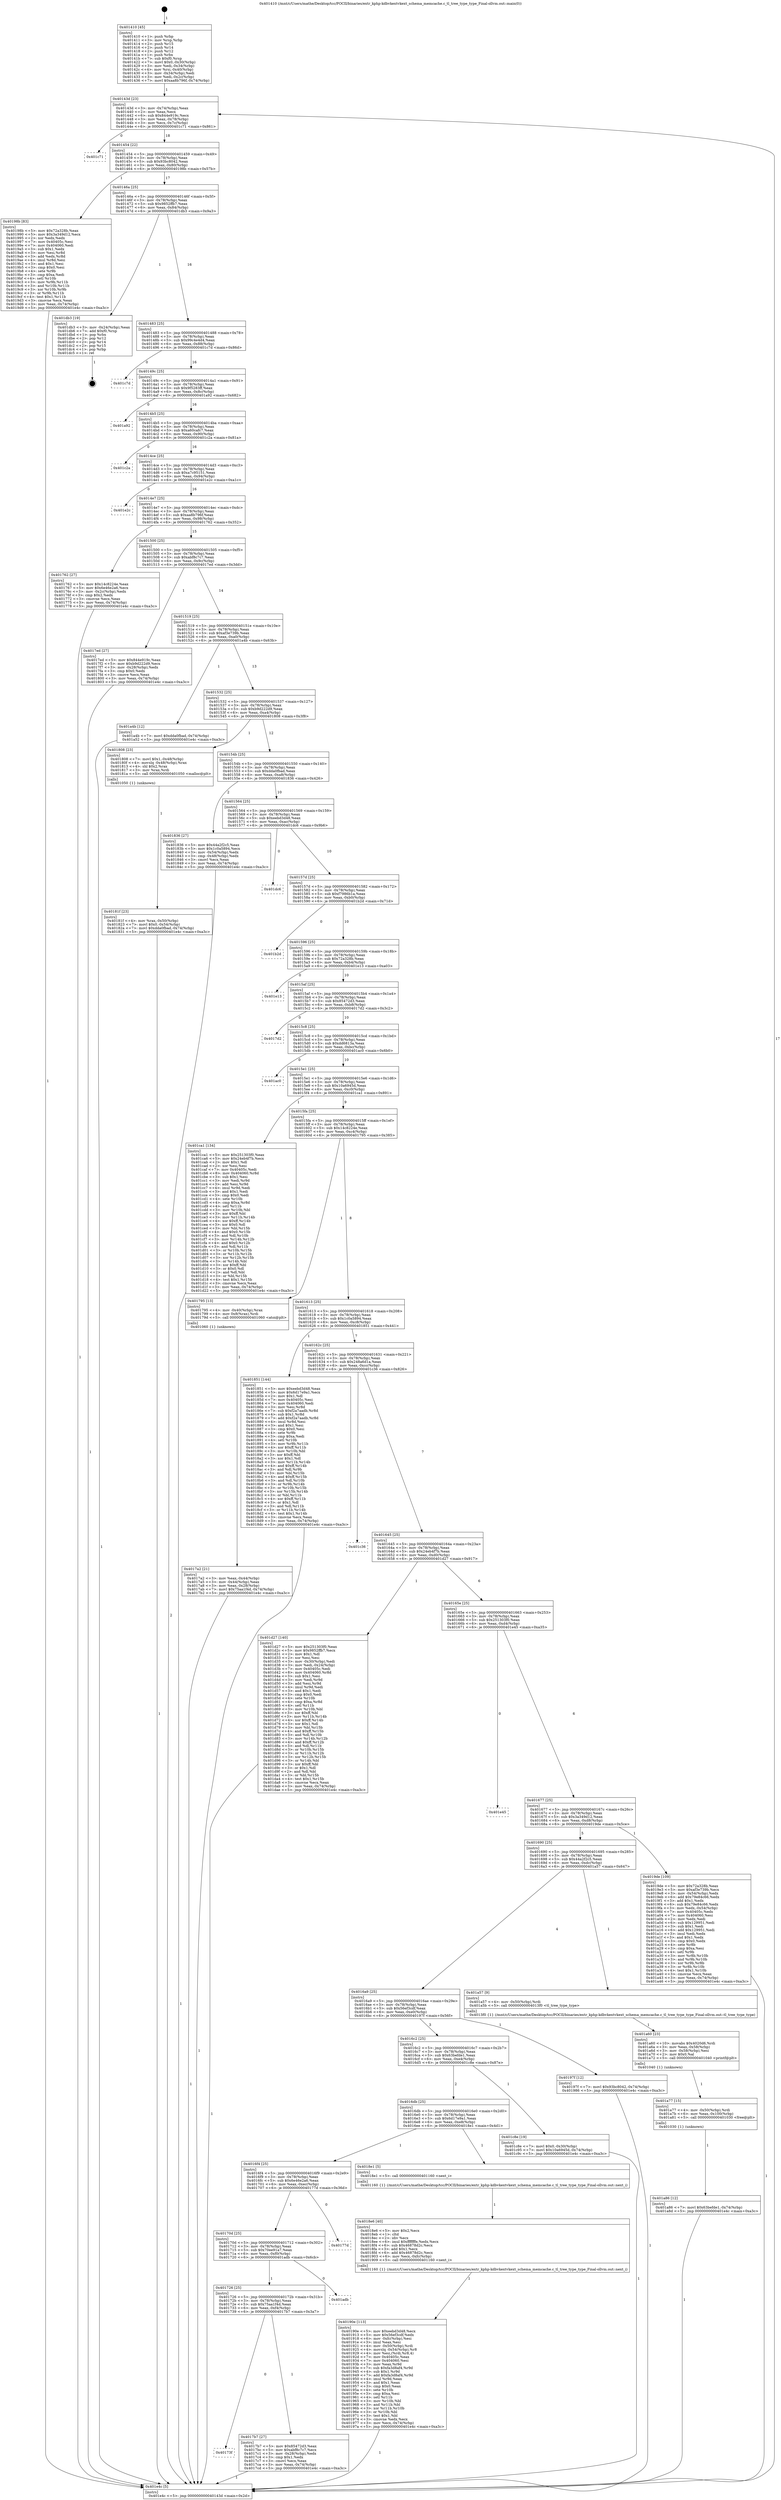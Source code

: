 digraph "0x401410" {
  label = "0x401410 (/mnt/c/Users/mathe/Desktop/tcc/POCII/binaries/extr_kphp-kdbvkextvkext_schema_memcache.c_tl_tree_type_type_Final-ollvm.out::main(0))"
  labelloc = "t"
  node[shape=record]

  Entry [label="",width=0.3,height=0.3,shape=circle,fillcolor=black,style=filled]
  "0x40143d" [label="{
     0x40143d [23]\l
     | [instrs]\l
     &nbsp;&nbsp;0x40143d \<+3\>: mov -0x74(%rbp),%eax\l
     &nbsp;&nbsp;0x401440 \<+2\>: mov %eax,%ecx\l
     &nbsp;&nbsp;0x401442 \<+6\>: sub $0x844e919c,%ecx\l
     &nbsp;&nbsp;0x401448 \<+3\>: mov %eax,-0x78(%rbp)\l
     &nbsp;&nbsp;0x40144b \<+3\>: mov %ecx,-0x7c(%rbp)\l
     &nbsp;&nbsp;0x40144e \<+6\>: je 0000000000401c71 \<main+0x861\>\l
  }"]
  "0x401c71" [label="{
     0x401c71\l
  }", style=dashed]
  "0x401454" [label="{
     0x401454 [22]\l
     | [instrs]\l
     &nbsp;&nbsp;0x401454 \<+5\>: jmp 0000000000401459 \<main+0x49\>\l
     &nbsp;&nbsp;0x401459 \<+3\>: mov -0x78(%rbp),%eax\l
     &nbsp;&nbsp;0x40145c \<+5\>: sub $0x93bc8042,%eax\l
     &nbsp;&nbsp;0x401461 \<+3\>: mov %eax,-0x80(%rbp)\l
     &nbsp;&nbsp;0x401464 \<+6\>: je 000000000040198b \<main+0x57b\>\l
  }"]
  Exit [label="",width=0.3,height=0.3,shape=circle,fillcolor=black,style=filled,peripheries=2]
  "0x40198b" [label="{
     0x40198b [83]\l
     | [instrs]\l
     &nbsp;&nbsp;0x40198b \<+5\>: mov $0x72a328b,%eax\l
     &nbsp;&nbsp;0x401990 \<+5\>: mov $0x3a349d12,%ecx\l
     &nbsp;&nbsp;0x401995 \<+2\>: xor %edx,%edx\l
     &nbsp;&nbsp;0x401997 \<+7\>: mov 0x40405c,%esi\l
     &nbsp;&nbsp;0x40199e \<+7\>: mov 0x404060,%edi\l
     &nbsp;&nbsp;0x4019a5 \<+3\>: sub $0x1,%edx\l
     &nbsp;&nbsp;0x4019a8 \<+3\>: mov %esi,%r8d\l
     &nbsp;&nbsp;0x4019ab \<+3\>: add %edx,%r8d\l
     &nbsp;&nbsp;0x4019ae \<+4\>: imul %r8d,%esi\l
     &nbsp;&nbsp;0x4019b2 \<+3\>: and $0x1,%esi\l
     &nbsp;&nbsp;0x4019b5 \<+3\>: cmp $0x0,%esi\l
     &nbsp;&nbsp;0x4019b8 \<+4\>: sete %r9b\l
     &nbsp;&nbsp;0x4019bc \<+3\>: cmp $0xa,%edi\l
     &nbsp;&nbsp;0x4019bf \<+4\>: setl %r10b\l
     &nbsp;&nbsp;0x4019c3 \<+3\>: mov %r9b,%r11b\l
     &nbsp;&nbsp;0x4019c6 \<+3\>: and %r10b,%r11b\l
     &nbsp;&nbsp;0x4019c9 \<+3\>: xor %r10b,%r9b\l
     &nbsp;&nbsp;0x4019cc \<+3\>: or %r9b,%r11b\l
     &nbsp;&nbsp;0x4019cf \<+4\>: test $0x1,%r11b\l
     &nbsp;&nbsp;0x4019d3 \<+3\>: cmovne %ecx,%eax\l
     &nbsp;&nbsp;0x4019d6 \<+3\>: mov %eax,-0x74(%rbp)\l
     &nbsp;&nbsp;0x4019d9 \<+5\>: jmp 0000000000401e4c \<main+0xa3c\>\l
  }"]
  "0x40146a" [label="{
     0x40146a [25]\l
     | [instrs]\l
     &nbsp;&nbsp;0x40146a \<+5\>: jmp 000000000040146f \<main+0x5f\>\l
     &nbsp;&nbsp;0x40146f \<+3\>: mov -0x78(%rbp),%eax\l
     &nbsp;&nbsp;0x401472 \<+5\>: sub $0x9852ffb7,%eax\l
     &nbsp;&nbsp;0x401477 \<+6\>: mov %eax,-0x84(%rbp)\l
     &nbsp;&nbsp;0x40147d \<+6\>: je 0000000000401db3 \<main+0x9a3\>\l
  }"]
  "0x401a86" [label="{
     0x401a86 [12]\l
     | [instrs]\l
     &nbsp;&nbsp;0x401a86 \<+7\>: movl $0x63befde1,-0x74(%rbp)\l
     &nbsp;&nbsp;0x401a8d \<+5\>: jmp 0000000000401e4c \<main+0xa3c\>\l
  }"]
  "0x401db3" [label="{
     0x401db3 [19]\l
     | [instrs]\l
     &nbsp;&nbsp;0x401db3 \<+3\>: mov -0x24(%rbp),%eax\l
     &nbsp;&nbsp;0x401db6 \<+7\>: add $0xf0,%rsp\l
     &nbsp;&nbsp;0x401dbd \<+1\>: pop %rbx\l
     &nbsp;&nbsp;0x401dbe \<+2\>: pop %r12\l
     &nbsp;&nbsp;0x401dc0 \<+2\>: pop %r14\l
     &nbsp;&nbsp;0x401dc2 \<+2\>: pop %r15\l
     &nbsp;&nbsp;0x401dc4 \<+1\>: pop %rbp\l
     &nbsp;&nbsp;0x401dc5 \<+1\>: ret\l
  }"]
  "0x401483" [label="{
     0x401483 [25]\l
     | [instrs]\l
     &nbsp;&nbsp;0x401483 \<+5\>: jmp 0000000000401488 \<main+0x78\>\l
     &nbsp;&nbsp;0x401488 \<+3\>: mov -0x78(%rbp),%eax\l
     &nbsp;&nbsp;0x40148b \<+5\>: sub $0x99c4e4d4,%eax\l
     &nbsp;&nbsp;0x401490 \<+6\>: mov %eax,-0x88(%rbp)\l
     &nbsp;&nbsp;0x401496 \<+6\>: je 0000000000401c7d \<main+0x86d\>\l
  }"]
  "0x401a77" [label="{
     0x401a77 [15]\l
     | [instrs]\l
     &nbsp;&nbsp;0x401a77 \<+4\>: mov -0x50(%rbp),%rdi\l
     &nbsp;&nbsp;0x401a7b \<+6\>: mov %eax,-0x100(%rbp)\l
     &nbsp;&nbsp;0x401a81 \<+5\>: call 0000000000401030 \<free@plt\>\l
     | [calls]\l
     &nbsp;&nbsp;0x401030 \{1\} (unknown)\l
  }"]
  "0x401c7d" [label="{
     0x401c7d\l
  }", style=dashed]
  "0x40149c" [label="{
     0x40149c [25]\l
     | [instrs]\l
     &nbsp;&nbsp;0x40149c \<+5\>: jmp 00000000004014a1 \<main+0x91\>\l
     &nbsp;&nbsp;0x4014a1 \<+3\>: mov -0x78(%rbp),%eax\l
     &nbsp;&nbsp;0x4014a4 \<+5\>: sub $0x9f5283ff,%eax\l
     &nbsp;&nbsp;0x4014a9 \<+6\>: mov %eax,-0x8c(%rbp)\l
     &nbsp;&nbsp;0x4014af \<+6\>: je 0000000000401a92 \<main+0x682\>\l
  }"]
  "0x401a60" [label="{
     0x401a60 [23]\l
     | [instrs]\l
     &nbsp;&nbsp;0x401a60 \<+10\>: movabs $0x4020d6,%rdi\l
     &nbsp;&nbsp;0x401a6a \<+3\>: mov %eax,-0x58(%rbp)\l
     &nbsp;&nbsp;0x401a6d \<+3\>: mov -0x58(%rbp),%esi\l
     &nbsp;&nbsp;0x401a70 \<+2\>: mov $0x0,%al\l
     &nbsp;&nbsp;0x401a72 \<+5\>: call 0000000000401040 \<printf@plt\>\l
     | [calls]\l
     &nbsp;&nbsp;0x401040 \{1\} (unknown)\l
  }"]
  "0x401a92" [label="{
     0x401a92\l
  }", style=dashed]
  "0x4014b5" [label="{
     0x4014b5 [25]\l
     | [instrs]\l
     &nbsp;&nbsp;0x4014b5 \<+5\>: jmp 00000000004014ba \<main+0xaa\>\l
     &nbsp;&nbsp;0x4014ba \<+3\>: mov -0x78(%rbp),%eax\l
     &nbsp;&nbsp;0x4014bd \<+5\>: sub $0xa60cafc7,%eax\l
     &nbsp;&nbsp;0x4014c2 \<+6\>: mov %eax,-0x90(%rbp)\l
     &nbsp;&nbsp;0x4014c8 \<+6\>: je 0000000000401c2a \<main+0x81a\>\l
  }"]
  "0x40190e" [label="{
     0x40190e [113]\l
     | [instrs]\l
     &nbsp;&nbsp;0x40190e \<+5\>: mov $0xeebd3d48,%ecx\l
     &nbsp;&nbsp;0x401913 \<+5\>: mov $0x56ef3cdf,%edx\l
     &nbsp;&nbsp;0x401918 \<+6\>: mov -0xfc(%rbp),%esi\l
     &nbsp;&nbsp;0x40191e \<+3\>: imul %eax,%esi\l
     &nbsp;&nbsp;0x401921 \<+4\>: mov -0x50(%rbp),%rdi\l
     &nbsp;&nbsp;0x401925 \<+4\>: movslq -0x54(%rbp),%r8\l
     &nbsp;&nbsp;0x401929 \<+4\>: mov %esi,(%rdi,%r8,4)\l
     &nbsp;&nbsp;0x40192d \<+7\>: mov 0x40405c,%eax\l
     &nbsp;&nbsp;0x401934 \<+7\>: mov 0x404060,%esi\l
     &nbsp;&nbsp;0x40193b \<+3\>: mov %eax,%r9d\l
     &nbsp;&nbsp;0x40193e \<+7\>: sub $0xfa3d8af4,%r9d\l
     &nbsp;&nbsp;0x401945 \<+4\>: sub $0x1,%r9d\l
     &nbsp;&nbsp;0x401949 \<+7\>: add $0xfa3d8af4,%r9d\l
     &nbsp;&nbsp;0x401950 \<+4\>: imul %r9d,%eax\l
     &nbsp;&nbsp;0x401954 \<+3\>: and $0x1,%eax\l
     &nbsp;&nbsp;0x401957 \<+3\>: cmp $0x0,%eax\l
     &nbsp;&nbsp;0x40195a \<+4\>: sete %r10b\l
     &nbsp;&nbsp;0x40195e \<+3\>: cmp $0xa,%esi\l
     &nbsp;&nbsp;0x401961 \<+4\>: setl %r11b\l
     &nbsp;&nbsp;0x401965 \<+3\>: mov %r10b,%bl\l
     &nbsp;&nbsp;0x401968 \<+3\>: and %r11b,%bl\l
     &nbsp;&nbsp;0x40196b \<+3\>: xor %r11b,%r10b\l
     &nbsp;&nbsp;0x40196e \<+3\>: or %r10b,%bl\l
     &nbsp;&nbsp;0x401971 \<+3\>: test $0x1,%bl\l
     &nbsp;&nbsp;0x401974 \<+3\>: cmovne %edx,%ecx\l
     &nbsp;&nbsp;0x401977 \<+3\>: mov %ecx,-0x74(%rbp)\l
     &nbsp;&nbsp;0x40197a \<+5\>: jmp 0000000000401e4c \<main+0xa3c\>\l
  }"]
  "0x401c2a" [label="{
     0x401c2a\l
  }", style=dashed]
  "0x4014ce" [label="{
     0x4014ce [25]\l
     | [instrs]\l
     &nbsp;&nbsp;0x4014ce \<+5\>: jmp 00000000004014d3 \<main+0xc3\>\l
     &nbsp;&nbsp;0x4014d3 \<+3\>: mov -0x78(%rbp),%eax\l
     &nbsp;&nbsp;0x4014d6 \<+5\>: sub $0xa7c95151,%eax\l
     &nbsp;&nbsp;0x4014db \<+6\>: mov %eax,-0x94(%rbp)\l
     &nbsp;&nbsp;0x4014e1 \<+6\>: je 0000000000401e2c \<main+0xa1c\>\l
  }"]
  "0x4018e6" [label="{
     0x4018e6 [40]\l
     | [instrs]\l
     &nbsp;&nbsp;0x4018e6 \<+5\>: mov $0x2,%ecx\l
     &nbsp;&nbsp;0x4018eb \<+1\>: cltd\l
     &nbsp;&nbsp;0x4018ec \<+2\>: idiv %ecx\l
     &nbsp;&nbsp;0x4018ee \<+6\>: imul $0xfffffffe,%edx,%ecx\l
     &nbsp;&nbsp;0x4018f4 \<+6\>: sub $0x46878d2c,%ecx\l
     &nbsp;&nbsp;0x4018fa \<+3\>: add $0x1,%ecx\l
     &nbsp;&nbsp;0x4018fd \<+6\>: add $0x46878d2c,%ecx\l
     &nbsp;&nbsp;0x401903 \<+6\>: mov %ecx,-0xfc(%rbp)\l
     &nbsp;&nbsp;0x401909 \<+5\>: call 0000000000401160 \<next_i\>\l
     | [calls]\l
     &nbsp;&nbsp;0x401160 \{1\} (/mnt/c/Users/mathe/Desktop/tcc/POCII/binaries/extr_kphp-kdbvkextvkext_schema_memcache.c_tl_tree_type_type_Final-ollvm.out::next_i)\l
  }"]
  "0x401e2c" [label="{
     0x401e2c\l
  }", style=dashed]
  "0x4014e7" [label="{
     0x4014e7 [25]\l
     | [instrs]\l
     &nbsp;&nbsp;0x4014e7 \<+5\>: jmp 00000000004014ec \<main+0xdc\>\l
     &nbsp;&nbsp;0x4014ec \<+3\>: mov -0x78(%rbp),%eax\l
     &nbsp;&nbsp;0x4014ef \<+5\>: sub $0xaa8b796f,%eax\l
     &nbsp;&nbsp;0x4014f4 \<+6\>: mov %eax,-0x98(%rbp)\l
     &nbsp;&nbsp;0x4014fa \<+6\>: je 0000000000401762 \<main+0x352\>\l
  }"]
  "0x40181f" [label="{
     0x40181f [23]\l
     | [instrs]\l
     &nbsp;&nbsp;0x40181f \<+4\>: mov %rax,-0x50(%rbp)\l
     &nbsp;&nbsp;0x401823 \<+7\>: movl $0x0,-0x54(%rbp)\l
     &nbsp;&nbsp;0x40182a \<+7\>: movl $0xdda0fbad,-0x74(%rbp)\l
     &nbsp;&nbsp;0x401831 \<+5\>: jmp 0000000000401e4c \<main+0xa3c\>\l
  }"]
  "0x401762" [label="{
     0x401762 [27]\l
     | [instrs]\l
     &nbsp;&nbsp;0x401762 \<+5\>: mov $0x14c8224e,%eax\l
     &nbsp;&nbsp;0x401767 \<+5\>: mov $0x6e46e2a6,%ecx\l
     &nbsp;&nbsp;0x40176c \<+3\>: mov -0x2c(%rbp),%edx\l
     &nbsp;&nbsp;0x40176f \<+3\>: cmp $0x2,%edx\l
     &nbsp;&nbsp;0x401772 \<+3\>: cmovne %ecx,%eax\l
     &nbsp;&nbsp;0x401775 \<+3\>: mov %eax,-0x74(%rbp)\l
     &nbsp;&nbsp;0x401778 \<+5\>: jmp 0000000000401e4c \<main+0xa3c\>\l
  }"]
  "0x401500" [label="{
     0x401500 [25]\l
     | [instrs]\l
     &nbsp;&nbsp;0x401500 \<+5\>: jmp 0000000000401505 \<main+0xf5\>\l
     &nbsp;&nbsp;0x401505 \<+3\>: mov -0x78(%rbp),%eax\l
     &nbsp;&nbsp;0x401508 \<+5\>: sub $0xabf8c7c7,%eax\l
     &nbsp;&nbsp;0x40150d \<+6\>: mov %eax,-0x9c(%rbp)\l
     &nbsp;&nbsp;0x401513 \<+6\>: je 00000000004017ed \<main+0x3dd\>\l
  }"]
  "0x401e4c" [label="{
     0x401e4c [5]\l
     | [instrs]\l
     &nbsp;&nbsp;0x401e4c \<+5\>: jmp 000000000040143d \<main+0x2d\>\l
  }"]
  "0x401410" [label="{
     0x401410 [45]\l
     | [instrs]\l
     &nbsp;&nbsp;0x401410 \<+1\>: push %rbp\l
     &nbsp;&nbsp;0x401411 \<+3\>: mov %rsp,%rbp\l
     &nbsp;&nbsp;0x401414 \<+2\>: push %r15\l
     &nbsp;&nbsp;0x401416 \<+2\>: push %r14\l
     &nbsp;&nbsp;0x401418 \<+2\>: push %r12\l
     &nbsp;&nbsp;0x40141a \<+1\>: push %rbx\l
     &nbsp;&nbsp;0x40141b \<+7\>: sub $0xf0,%rsp\l
     &nbsp;&nbsp;0x401422 \<+7\>: movl $0x0,-0x30(%rbp)\l
     &nbsp;&nbsp;0x401429 \<+3\>: mov %edi,-0x34(%rbp)\l
     &nbsp;&nbsp;0x40142c \<+4\>: mov %rsi,-0x40(%rbp)\l
     &nbsp;&nbsp;0x401430 \<+3\>: mov -0x34(%rbp),%edi\l
     &nbsp;&nbsp;0x401433 \<+3\>: mov %edi,-0x2c(%rbp)\l
     &nbsp;&nbsp;0x401436 \<+7\>: movl $0xaa8b796f,-0x74(%rbp)\l
  }"]
  "0x40173f" [label="{
     0x40173f\l
  }", style=dashed]
  "0x4017ed" [label="{
     0x4017ed [27]\l
     | [instrs]\l
     &nbsp;&nbsp;0x4017ed \<+5\>: mov $0x844e919c,%eax\l
     &nbsp;&nbsp;0x4017f2 \<+5\>: mov $0xb9d222d9,%ecx\l
     &nbsp;&nbsp;0x4017f7 \<+3\>: mov -0x28(%rbp),%edx\l
     &nbsp;&nbsp;0x4017fa \<+3\>: cmp $0x0,%edx\l
     &nbsp;&nbsp;0x4017fd \<+3\>: cmove %ecx,%eax\l
     &nbsp;&nbsp;0x401800 \<+3\>: mov %eax,-0x74(%rbp)\l
     &nbsp;&nbsp;0x401803 \<+5\>: jmp 0000000000401e4c \<main+0xa3c\>\l
  }"]
  "0x401519" [label="{
     0x401519 [25]\l
     | [instrs]\l
     &nbsp;&nbsp;0x401519 \<+5\>: jmp 000000000040151e \<main+0x10e\>\l
     &nbsp;&nbsp;0x40151e \<+3\>: mov -0x78(%rbp),%eax\l
     &nbsp;&nbsp;0x401521 \<+5\>: sub $0xaf3e739b,%eax\l
     &nbsp;&nbsp;0x401526 \<+6\>: mov %eax,-0xa0(%rbp)\l
     &nbsp;&nbsp;0x40152c \<+6\>: je 0000000000401a4b \<main+0x63b\>\l
  }"]
  "0x4017b7" [label="{
     0x4017b7 [27]\l
     | [instrs]\l
     &nbsp;&nbsp;0x4017b7 \<+5\>: mov $0x85472d3,%eax\l
     &nbsp;&nbsp;0x4017bc \<+5\>: mov $0xabf8c7c7,%ecx\l
     &nbsp;&nbsp;0x4017c1 \<+3\>: mov -0x28(%rbp),%edx\l
     &nbsp;&nbsp;0x4017c4 \<+3\>: cmp $0x1,%edx\l
     &nbsp;&nbsp;0x4017c7 \<+3\>: cmovl %ecx,%eax\l
     &nbsp;&nbsp;0x4017ca \<+3\>: mov %eax,-0x74(%rbp)\l
     &nbsp;&nbsp;0x4017cd \<+5\>: jmp 0000000000401e4c \<main+0xa3c\>\l
  }"]
  "0x401a4b" [label="{
     0x401a4b [12]\l
     | [instrs]\l
     &nbsp;&nbsp;0x401a4b \<+7\>: movl $0xdda0fbad,-0x74(%rbp)\l
     &nbsp;&nbsp;0x401a52 \<+5\>: jmp 0000000000401e4c \<main+0xa3c\>\l
  }"]
  "0x401532" [label="{
     0x401532 [25]\l
     | [instrs]\l
     &nbsp;&nbsp;0x401532 \<+5\>: jmp 0000000000401537 \<main+0x127\>\l
     &nbsp;&nbsp;0x401537 \<+3\>: mov -0x78(%rbp),%eax\l
     &nbsp;&nbsp;0x40153a \<+5\>: sub $0xb9d222d9,%eax\l
     &nbsp;&nbsp;0x40153f \<+6\>: mov %eax,-0xa4(%rbp)\l
     &nbsp;&nbsp;0x401545 \<+6\>: je 0000000000401808 \<main+0x3f8\>\l
  }"]
  "0x401726" [label="{
     0x401726 [25]\l
     | [instrs]\l
     &nbsp;&nbsp;0x401726 \<+5\>: jmp 000000000040172b \<main+0x31b\>\l
     &nbsp;&nbsp;0x40172b \<+3\>: mov -0x78(%rbp),%eax\l
     &nbsp;&nbsp;0x40172e \<+5\>: sub $0x75aa1f4d,%eax\l
     &nbsp;&nbsp;0x401733 \<+6\>: mov %eax,-0xf4(%rbp)\l
     &nbsp;&nbsp;0x401739 \<+6\>: je 00000000004017b7 \<main+0x3a7\>\l
  }"]
  "0x401808" [label="{
     0x401808 [23]\l
     | [instrs]\l
     &nbsp;&nbsp;0x401808 \<+7\>: movl $0x1,-0x48(%rbp)\l
     &nbsp;&nbsp;0x40180f \<+4\>: movslq -0x48(%rbp),%rax\l
     &nbsp;&nbsp;0x401813 \<+4\>: shl $0x2,%rax\l
     &nbsp;&nbsp;0x401817 \<+3\>: mov %rax,%rdi\l
     &nbsp;&nbsp;0x40181a \<+5\>: call 0000000000401050 \<malloc@plt\>\l
     | [calls]\l
     &nbsp;&nbsp;0x401050 \{1\} (unknown)\l
  }"]
  "0x40154b" [label="{
     0x40154b [25]\l
     | [instrs]\l
     &nbsp;&nbsp;0x40154b \<+5\>: jmp 0000000000401550 \<main+0x140\>\l
     &nbsp;&nbsp;0x401550 \<+3\>: mov -0x78(%rbp),%eax\l
     &nbsp;&nbsp;0x401553 \<+5\>: sub $0xdda0fbad,%eax\l
     &nbsp;&nbsp;0x401558 \<+6\>: mov %eax,-0xa8(%rbp)\l
     &nbsp;&nbsp;0x40155e \<+6\>: je 0000000000401836 \<main+0x426\>\l
  }"]
  "0x401adb" [label="{
     0x401adb\l
  }", style=dashed]
  "0x401836" [label="{
     0x401836 [27]\l
     | [instrs]\l
     &nbsp;&nbsp;0x401836 \<+5\>: mov $0x44a2f2c5,%eax\l
     &nbsp;&nbsp;0x40183b \<+5\>: mov $0x1c0a5894,%ecx\l
     &nbsp;&nbsp;0x401840 \<+3\>: mov -0x54(%rbp),%edx\l
     &nbsp;&nbsp;0x401843 \<+3\>: cmp -0x48(%rbp),%edx\l
     &nbsp;&nbsp;0x401846 \<+3\>: cmovl %ecx,%eax\l
     &nbsp;&nbsp;0x401849 \<+3\>: mov %eax,-0x74(%rbp)\l
     &nbsp;&nbsp;0x40184c \<+5\>: jmp 0000000000401e4c \<main+0xa3c\>\l
  }"]
  "0x401564" [label="{
     0x401564 [25]\l
     | [instrs]\l
     &nbsp;&nbsp;0x401564 \<+5\>: jmp 0000000000401569 \<main+0x159\>\l
     &nbsp;&nbsp;0x401569 \<+3\>: mov -0x78(%rbp),%eax\l
     &nbsp;&nbsp;0x40156c \<+5\>: sub $0xeebd3d48,%eax\l
     &nbsp;&nbsp;0x401571 \<+6\>: mov %eax,-0xac(%rbp)\l
     &nbsp;&nbsp;0x401577 \<+6\>: je 0000000000401dc6 \<main+0x9b6\>\l
  }"]
  "0x40170d" [label="{
     0x40170d [25]\l
     | [instrs]\l
     &nbsp;&nbsp;0x40170d \<+5\>: jmp 0000000000401712 \<main+0x302\>\l
     &nbsp;&nbsp;0x401712 \<+3\>: mov -0x78(%rbp),%eax\l
     &nbsp;&nbsp;0x401715 \<+5\>: sub $0x70ee91a7,%eax\l
     &nbsp;&nbsp;0x40171a \<+6\>: mov %eax,-0xf0(%rbp)\l
     &nbsp;&nbsp;0x401720 \<+6\>: je 0000000000401adb \<main+0x6cb\>\l
  }"]
  "0x401dc6" [label="{
     0x401dc6\l
  }", style=dashed]
  "0x40157d" [label="{
     0x40157d [25]\l
     | [instrs]\l
     &nbsp;&nbsp;0x40157d \<+5\>: jmp 0000000000401582 \<main+0x172\>\l
     &nbsp;&nbsp;0x401582 \<+3\>: mov -0x78(%rbp),%eax\l
     &nbsp;&nbsp;0x401585 \<+5\>: sub $0xf7986b1a,%eax\l
     &nbsp;&nbsp;0x40158a \<+6\>: mov %eax,-0xb0(%rbp)\l
     &nbsp;&nbsp;0x401590 \<+6\>: je 0000000000401b2d \<main+0x71d\>\l
  }"]
  "0x40177d" [label="{
     0x40177d\l
  }", style=dashed]
  "0x401b2d" [label="{
     0x401b2d\l
  }", style=dashed]
  "0x401596" [label="{
     0x401596 [25]\l
     | [instrs]\l
     &nbsp;&nbsp;0x401596 \<+5\>: jmp 000000000040159b \<main+0x18b\>\l
     &nbsp;&nbsp;0x40159b \<+3\>: mov -0x78(%rbp),%eax\l
     &nbsp;&nbsp;0x40159e \<+5\>: sub $0x72a328b,%eax\l
     &nbsp;&nbsp;0x4015a3 \<+6\>: mov %eax,-0xb4(%rbp)\l
     &nbsp;&nbsp;0x4015a9 \<+6\>: je 0000000000401e13 \<main+0xa03\>\l
  }"]
  "0x4016f4" [label="{
     0x4016f4 [25]\l
     | [instrs]\l
     &nbsp;&nbsp;0x4016f4 \<+5\>: jmp 00000000004016f9 \<main+0x2e9\>\l
     &nbsp;&nbsp;0x4016f9 \<+3\>: mov -0x78(%rbp),%eax\l
     &nbsp;&nbsp;0x4016fc \<+5\>: sub $0x6e46e2a6,%eax\l
     &nbsp;&nbsp;0x401701 \<+6\>: mov %eax,-0xec(%rbp)\l
     &nbsp;&nbsp;0x401707 \<+6\>: je 000000000040177d \<main+0x36d\>\l
  }"]
  "0x401e13" [label="{
     0x401e13\l
  }", style=dashed]
  "0x4015af" [label="{
     0x4015af [25]\l
     | [instrs]\l
     &nbsp;&nbsp;0x4015af \<+5\>: jmp 00000000004015b4 \<main+0x1a4\>\l
     &nbsp;&nbsp;0x4015b4 \<+3\>: mov -0x78(%rbp),%eax\l
     &nbsp;&nbsp;0x4015b7 \<+5\>: sub $0x85472d3,%eax\l
     &nbsp;&nbsp;0x4015bc \<+6\>: mov %eax,-0xb8(%rbp)\l
     &nbsp;&nbsp;0x4015c2 \<+6\>: je 00000000004017d2 \<main+0x3c2\>\l
  }"]
  "0x4018e1" [label="{
     0x4018e1 [5]\l
     | [instrs]\l
     &nbsp;&nbsp;0x4018e1 \<+5\>: call 0000000000401160 \<next_i\>\l
     | [calls]\l
     &nbsp;&nbsp;0x401160 \{1\} (/mnt/c/Users/mathe/Desktop/tcc/POCII/binaries/extr_kphp-kdbvkextvkext_schema_memcache.c_tl_tree_type_type_Final-ollvm.out::next_i)\l
  }"]
  "0x4017d2" [label="{
     0x4017d2\l
  }", style=dashed]
  "0x4015c8" [label="{
     0x4015c8 [25]\l
     | [instrs]\l
     &nbsp;&nbsp;0x4015c8 \<+5\>: jmp 00000000004015cd \<main+0x1bd\>\l
     &nbsp;&nbsp;0x4015cd \<+3\>: mov -0x78(%rbp),%eax\l
     &nbsp;&nbsp;0x4015d0 \<+5\>: sub $0xdd6813a,%eax\l
     &nbsp;&nbsp;0x4015d5 \<+6\>: mov %eax,-0xbc(%rbp)\l
     &nbsp;&nbsp;0x4015db \<+6\>: je 0000000000401ac0 \<main+0x6b0\>\l
  }"]
  "0x4016db" [label="{
     0x4016db [25]\l
     | [instrs]\l
     &nbsp;&nbsp;0x4016db \<+5\>: jmp 00000000004016e0 \<main+0x2d0\>\l
     &nbsp;&nbsp;0x4016e0 \<+3\>: mov -0x78(%rbp),%eax\l
     &nbsp;&nbsp;0x4016e3 \<+5\>: sub $0x6d17e9a1,%eax\l
     &nbsp;&nbsp;0x4016e8 \<+6\>: mov %eax,-0xe8(%rbp)\l
     &nbsp;&nbsp;0x4016ee \<+6\>: je 00000000004018e1 \<main+0x4d1\>\l
  }"]
  "0x401ac0" [label="{
     0x401ac0\l
  }", style=dashed]
  "0x4015e1" [label="{
     0x4015e1 [25]\l
     | [instrs]\l
     &nbsp;&nbsp;0x4015e1 \<+5\>: jmp 00000000004015e6 \<main+0x1d6\>\l
     &nbsp;&nbsp;0x4015e6 \<+3\>: mov -0x78(%rbp),%eax\l
     &nbsp;&nbsp;0x4015e9 \<+5\>: sub $0x10a6945d,%eax\l
     &nbsp;&nbsp;0x4015ee \<+6\>: mov %eax,-0xc0(%rbp)\l
     &nbsp;&nbsp;0x4015f4 \<+6\>: je 0000000000401ca1 \<main+0x891\>\l
  }"]
  "0x401c8e" [label="{
     0x401c8e [19]\l
     | [instrs]\l
     &nbsp;&nbsp;0x401c8e \<+7\>: movl $0x0,-0x30(%rbp)\l
     &nbsp;&nbsp;0x401c95 \<+7\>: movl $0x10a6945d,-0x74(%rbp)\l
     &nbsp;&nbsp;0x401c9c \<+5\>: jmp 0000000000401e4c \<main+0xa3c\>\l
  }"]
  "0x401ca1" [label="{
     0x401ca1 [134]\l
     | [instrs]\l
     &nbsp;&nbsp;0x401ca1 \<+5\>: mov $0x251303f0,%eax\l
     &nbsp;&nbsp;0x401ca6 \<+5\>: mov $0x24eb4f7b,%ecx\l
     &nbsp;&nbsp;0x401cab \<+2\>: mov $0x1,%dl\l
     &nbsp;&nbsp;0x401cad \<+2\>: xor %esi,%esi\l
     &nbsp;&nbsp;0x401caf \<+7\>: mov 0x40405c,%edi\l
     &nbsp;&nbsp;0x401cb6 \<+8\>: mov 0x404060,%r8d\l
     &nbsp;&nbsp;0x401cbe \<+3\>: sub $0x1,%esi\l
     &nbsp;&nbsp;0x401cc1 \<+3\>: mov %edi,%r9d\l
     &nbsp;&nbsp;0x401cc4 \<+3\>: add %esi,%r9d\l
     &nbsp;&nbsp;0x401cc7 \<+4\>: imul %r9d,%edi\l
     &nbsp;&nbsp;0x401ccb \<+3\>: and $0x1,%edi\l
     &nbsp;&nbsp;0x401cce \<+3\>: cmp $0x0,%edi\l
     &nbsp;&nbsp;0x401cd1 \<+4\>: sete %r10b\l
     &nbsp;&nbsp;0x401cd5 \<+4\>: cmp $0xa,%r8d\l
     &nbsp;&nbsp;0x401cd9 \<+4\>: setl %r11b\l
     &nbsp;&nbsp;0x401cdd \<+3\>: mov %r10b,%bl\l
     &nbsp;&nbsp;0x401ce0 \<+3\>: xor $0xff,%bl\l
     &nbsp;&nbsp;0x401ce3 \<+3\>: mov %r11b,%r14b\l
     &nbsp;&nbsp;0x401ce6 \<+4\>: xor $0xff,%r14b\l
     &nbsp;&nbsp;0x401cea \<+3\>: xor $0x0,%dl\l
     &nbsp;&nbsp;0x401ced \<+3\>: mov %bl,%r15b\l
     &nbsp;&nbsp;0x401cf0 \<+4\>: and $0x0,%r15b\l
     &nbsp;&nbsp;0x401cf4 \<+3\>: and %dl,%r10b\l
     &nbsp;&nbsp;0x401cf7 \<+3\>: mov %r14b,%r12b\l
     &nbsp;&nbsp;0x401cfa \<+4\>: and $0x0,%r12b\l
     &nbsp;&nbsp;0x401cfe \<+3\>: and %dl,%r11b\l
     &nbsp;&nbsp;0x401d01 \<+3\>: or %r10b,%r15b\l
     &nbsp;&nbsp;0x401d04 \<+3\>: or %r11b,%r12b\l
     &nbsp;&nbsp;0x401d07 \<+3\>: xor %r12b,%r15b\l
     &nbsp;&nbsp;0x401d0a \<+3\>: or %r14b,%bl\l
     &nbsp;&nbsp;0x401d0d \<+3\>: xor $0xff,%bl\l
     &nbsp;&nbsp;0x401d10 \<+3\>: or $0x0,%dl\l
     &nbsp;&nbsp;0x401d13 \<+2\>: and %dl,%bl\l
     &nbsp;&nbsp;0x401d15 \<+3\>: or %bl,%r15b\l
     &nbsp;&nbsp;0x401d18 \<+4\>: test $0x1,%r15b\l
     &nbsp;&nbsp;0x401d1c \<+3\>: cmovne %ecx,%eax\l
     &nbsp;&nbsp;0x401d1f \<+3\>: mov %eax,-0x74(%rbp)\l
     &nbsp;&nbsp;0x401d22 \<+5\>: jmp 0000000000401e4c \<main+0xa3c\>\l
  }"]
  "0x4015fa" [label="{
     0x4015fa [25]\l
     | [instrs]\l
     &nbsp;&nbsp;0x4015fa \<+5\>: jmp 00000000004015ff \<main+0x1ef\>\l
     &nbsp;&nbsp;0x4015ff \<+3\>: mov -0x78(%rbp),%eax\l
     &nbsp;&nbsp;0x401602 \<+5\>: sub $0x14c8224e,%eax\l
     &nbsp;&nbsp;0x401607 \<+6\>: mov %eax,-0xc4(%rbp)\l
     &nbsp;&nbsp;0x40160d \<+6\>: je 0000000000401795 \<main+0x385\>\l
  }"]
  "0x4016c2" [label="{
     0x4016c2 [25]\l
     | [instrs]\l
     &nbsp;&nbsp;0x4016c2 \<+5\>: jmp 00000000004016c7 \<main+0x2b7\>\l
     &nbsp;&nbsp;0x4016c7 \<+3\>: mov -0x78(%rbp),%eax\l
     &nbsp;&nbsp;0x4016ca \<+5\>: sub $0x63befde1,%eax\l
     &nbsp;&nbsp;0x4016cf \<+6\>: mov %eax,-0xe4(%rbp)\l
     &nbsp;&nbsp;0x4016d5 \<+6\>: je 0000000000401c8e \<main+0x87e\>\l
  }"]
  "0x401795" [label="{
     0x401795 [13]\l
     | [instrs]\l
     &nbsp;&nbsp;0x401795 \<+4\>: mov -0x40(%rbp),%rax\l
     &nbsp;&nbsp;0x401799 \<+4\>: mov 0x8(%rax),%rdi\l
     &nbsp;&nbsp;0x40179d \<+5\>: call 0000000000401060 \<atoi@plt\>\l
     | [calls]\l
     &nbsp;&nbsp;0x401060 \{1\} (unknown)\l
  }"]
  "0x401613" [label="{
     0x401613 [25]\l
     | [instrs]\l
     &nbsp;&nbsp;0x401613 \<+5\>: jmp 0000000000401618 \<main+0x208\>\l
     &nbsp;&nbsp;0x401618 \<+3\>: mov -0x78(%rbp),%eax\l
     &nbsp;&nbsp;0x40161b \<+5\>: sub $0x1c0a5894,%eax\l
     &nbsp;&nbsp;0x401620 \<+6\>: mov %eax,-0xc8(%rbp)\l
     &nbsp;&nbsp;0x401626 \<+6\>: je 0000000000401851 \<main+0x441\>\l
  }"]
  "0x4017a2" [label="{
     0x4017a2 [21]\l
     | [instrs]\l
     &nbsp;&nbsp;0x4017a2 \<+3\>: mov %eax,-0x44(%rbp)\l
     &nbsp;&nbsp;0x4017a5 \<+3\>: mov -0x44(%rbp),%eax\l
     &nbsp;&nbsp;0x4017a8 \<+3\>: mov %eax,-0x28(%rbp)\l
     &nbsp;&nbsp;0x4017ab \<+7\>: movl $0x75aa1f4d,-0x74(%rbp)\l
     &nbsp;&nbsp;0x4017b2 \<+5\>: jmp 0000000000401e4c \<main+0xa3c\>\l
  }"]
  "0x40197f" [label="{
     0x40197f [12]\l
     | [instrs]\l
     &nbsp;&nbsp;0x40197f \<+7\>: movl $0x93bc8042,-0x74(%rbp)\l
     &nbsp;&nbsp;0x401986 \<+5\>: jmp 0000000000401e4c \<main+0xa3c\>\l
  }"]
  "0x401851" [label="{
     0x401851 [144]\l
     | [instrs]\l
     &nbsp;&nbsp;0x401851 \<+5\>: mov $0xeebd3d48,%eax\l
     &nbsp;&nbsp;0x401856 \<+5\>: mov $0x6d17e9a1,%ecx\l
     &nbsp;&nbsp;0x40185b \<+2\>: mov $0x1,%dl\l
     &nbsp;&nbsp;0x40185d \<+7\>: mov 0x40405c,%esi\l
     &nbsp;&nbsp;0x401864 \<+7\>: mov 0x404060,%edi\l
     &nbsp;&nbsp;0x40186b \<+3\>: mov %esi,%r8d\l
     &nbsp;&nbsp;0x40186e \<+7\>: sub $0xf2a7aadb,%r8d\l
     &nbsp;&nbsp;0x401875 \<+4\>: sub $0x1,%r8d\l
     &nbsp;&nbsp;0x401879 \<+7\>: add $0xf2a7aadb,%r8d\l
     &nbsp;&nbsp;0x401880 \<+4\>: imul %r8d,%esi\l
     &nbsp;&nbsp;0x401884 \<+3\>: and $0x1,%esi\l
     &nbsp;&nbsp;0x401887 \<+3\>: cmp $0x0,%esi\l
     &nbsp;&nbsp;0x40188a \<+4\>: sete %r9b\l
     &nbsp;&nbsp;0x40188e \<+3\>: cmp $0xa,%edi\l
     &nbsp;&nbsp;0x401891 \<+4\>: setl %r10b\l
     &nbsp;&nbsp;0x401895 \<+3\>: mov %r9b,%r11b\l
     &nbsp;&nbsp;0x401898 \<+4\>: xor $0xff,%r11b\l
     &nbsp;&nbsp;0x40189c \<+3\>: mov %r10b,%bl\l
     &nbsp;&nbsp;0x40189f \<+3\>: xor $0xff,%bl\l
     &nbsp;&nbsp;0x4018a2 \<+3\>: xor $0x1,%dl\l
     &nbsp;&nbsp;0x4018a5 \<+3\>: mov %r11b,%r14b\l
     &nbsp;&nbsp;0x4018a8 \<+4\>: and $0xff,%r14b\l
     &nbsp;&nbsp;0x4018ac \<+3\>: and %dl,%r9b\l
     &nbsp;&nbsp;0x4018af \<+3\>: mov %bl,%r15b\l
     &nbsp;&nbsp;0x4018b2 \<+4\>: and $0xff,%r15b\l
     &nbsp;&nbsp;0x4018b6 \<+3\>: and %dl,%r10b\l
     &nbsp;&nbsp;0x4018b9 \<+3\>: or %r9b,%r14b\l
     &nbsp;&nbsp;0x4018bc \<+3\>: or %r10b,%r15b\l
     &nbsp;&nbsp;0x4018bf \<+3\>: xor %r15b,%r14b\l
     &nbsp;&nbsp;0x4018c2 \<+3\>: or %bl,%r11b\l
     &nbsp;&nbsp;0x4018c5 \<+4\>: xor $0xff,%r11b\l
     &nbsp;&nbsp;0x4018c9 \<+3\>: or $0x1,%dl\l
     &nbsp;&nbsp;0x4018cc \<+3\>: and %dl,%r11b\l
     &nbsp;&nbsp;0x4018cf \<+3\>: or %r11b,%r14b\l
     &nbsp;&nbsp;0x4018d2 \<+4\>: test $0x1,%r14b\l
     &nbsp;&nbsp;0x4018d6 \<+3\>: cmovne %ecx,%eax\l
     &nbsp;&nbsp;0x4018d9 \<+3\>: mov %eax,-0x74(%rbp)\l
     &nbsp;&nbsp;0x4018dc \<+5\>: jmp 0000000000401e4c \<main+0xa3c\>\l
  }"]
  "0x40162c" [label="{
     0x40162c [25]\l
     | [instrs]\l
     &nbsp;&nbsp;0x40162c \<+5\>: jmp 0000000000401631 \<main+0x221\>\l
     &nbsp;&nbsp;0x401631 \<+3\>: mov -0x78(%rbp),%eax\l
     &nbsp;&nbsp;0x401634 \<+5\>: sub $0x248a6d1a,%eax\l
     &nbsp;&nbsp;0x401639 \<+6\>: mov %eax,-0xcc(%rbp)\l
     &nbsp;&nbsp;0x40163f \<+6\>: je 0000000000401c36 \<main+0x826\>\l
  }"]
  "0x4016a9" [label="{
     0x4016a9 [25]\l
     | [instrs]\l
     &nbsp;&nbsp;0x4016a9 \<+5\>: jmp 00000000004016ae \<main+0x29e\>\l
     &nbsp;&nbsp;0x4016ae \<+3\>: mov -0x78(%rbp),%eax\l
     &nbsp;&nbsp;0x4016b1 \<+5\>: sub $0x56ef3cdf,%eax\l
     &nbsp;&nbsp;0x4016b6 \<+6\>: mov %eax,-0xe0(%rbp)\l
     &nbsp;&nbsp;0x4016bc \<+6\>: je 000000000040197f \<main+0x56f\>\l
  }"]
  "0x401c36" [label="{
     0x401c36\l
  }", style=dashed]
  "0x401645" [label="{
     0x401645 [25]\l
     | [instrs]\l
     &nbsp;&nbsp;0x401645 \<+5\>: jmp 000000000040164a \<main+0x23a\>\l
     &nbsp;&nbsp;0x40164a \<+3\>: mov -0x78(%rbp),%eax\l
     &nbsp;&nbsp;0x40164d \<+5\>: sub $0x24eb4f7b,%eax\l
     &nbsp;&nbsp;0x401652 \<+6\>: mov %eax,-0xd0(%rbp)\l
     &nbsp;&nbsp;0x401658 \<+6\>: je 0000000000401d27 \<main+0x917\>\l
  }"]
  "0x401a57" [label="{
     0x401a57 [9]\l
     | [instrs]\l
     &nbsp;&nbsp;0x401a57 \<+4\>: mov -0x50(%rbp),%rdi\l
     &nbsp;&nbsp;0x401a5b \<+5\>: call 00000000004013f0 \<tl_tree_type_type\>\l
     | [calls]\l
     &nbsp;&nbsp;0x4013f0 \{1\} (/mnt/c/Users/mathe/Desktop/tcc/POCII/binaries/extr_kphp-kdbvkextvkext_schema_memcache.c_tl_tree_type_type_Final-ollvm.out::tl_tree_type_type)\l
  }"]
  "0x401d27" [label="{
     0x401d27 [140]\l
     | [instrs]\l
     &nbsp;&nbsp;0x401d27 \<+5\>: mov $0x251303f0,%eax\l
     &nbsp;&nbsp;0x401d2c \<+5\>: mov $0x9852ffb7,%ecx\l
     &nbsp;&nbsp;0x401d31 \<+2\>: mov $0x1,%dl\l
     &nbsp;&nbsp;0x401d33 \<+2\>: xor %esi,%esi\l
     &nbsp;&nbsp;0x401d35 \<+3\>: mov -0x30(%rbp),%edi\l
     &nbsp;&nbsp;0x401d38 \<+3\>: mov %edi,-0x24(%rbp)\l
     &nbsp;&nbsp;0x401d3b \<+7\>: mov 0x40405c,%edi\l
     &nbsp;&nbsp;0x401d42 \<+8\>: mov 0x404060,%r8d\l
     &nbsp;&nbsp;0x401d4a \<+3\>: sub $0x1,%esi\l
     &nbsp;&nbsp;0x401d4d \<+3\>: mov %edi,%r9d\l
     &nbsp;&nbsp;0x401d50 \<+3\>: add %esi,%r9d\l
     &nbsp;&nbsp;0x401d53 \<+4\>: imul %r9d,%edi\l
     &nbsp;&nbsp;0x401d57 \<+3\>: and $0x1,%edi\l
     &nbsp;&nbsp;0x401d5a \<+3\>: cmp $0x0,%edi\l
     &nbsp;&nbsp;0x401d5d \<+4\>: sete %r10b\l
     &nbsp;&nbsp;0x401d61 \<+4\>: cmp $0xa,%r8d\l
     &nbsp;&nbsp;0x401d65 \<+4\>: setl %r11b\l
     &nbsp;&nbsp;0x401d69 \<+3\>: mov %r10b,%bl\l
     &nbsp;&nbsp;0x401d6c \<+3\>: xor $0xff,%bl\l
     &nbsp;&nbsp;0x401d6f \<+3\>: mov %r11b,%r14b\l
     &nbsp;&nbsp;0x401d72 \<+4\>: xor $0xff,%r14b\l
     &nbsp;&nbsp;0x401d76 \<+3\>: xor $0x1,%dl\l
     &nbsp;&nbsp;0x401d79 \<+3\>: mov %bl,%r15b\l
     &nbsp;&nbsp;0x401d7c \<+4\>: and $0xff,%r15b\l
     &nbsp;&nbsp;0x401d80 \<+3\>: and %dl,%r10b\l
     &nbsp;&nbsp;0x401d83 \<+3\>: mov %r14b,%r12b\l
     &nbsp;&nbsp;0x401d86 \<+4\>: and $0xff,%r12b\l
     &nbsp;&nbsp;0x401d8a \<+3\>: and %dl,%r11b\l
     &nbsp;&nbsp;0x401d8d \<+3\>: or %r10b,%r15b\l
     &nbsp;&nbsp;0x401d90 \<+3\>: or %r11b,%r12b\l
     &nbsp;&nbsp;0x401d93 \<+3\>: xor %r12b,%r15b\l
     &nbsp;&nbsp;0x401d96 \<+3\>: or %r14b,%bl\l
     &nbsp;&nbsp;0x401d99 \<+3\>: xor $0xff,%bl\l
     &nbsp;&nbsp;0x401d9c \<+3\>: or $0x1,%dl\l
     &nbsp;&nbsp;0x401d9f \<+2\>: and %dl,%bl\l
     &nbsp;&nbsp;0x401da1 \<+3\>: or %bl,%r15b\l
     &nbsp;&nbsp;0x401da4 \<+4\>: test $0x1,%r15b\l
     &nbsp;&nbsp;0x401da8 \<+3\>: cmovne %ecx,%eax\l
     &nbsp;&nbsp;0x401dab \<+3\>: mov %eax,-0x74(%rbp)\l
     &nbsp;&nbsp;0x401dae \<+5\>: jmp 0000000000401e4c \<main+0xa3c\>\l
  }"]
  "0x40165e" [label="{
     0x40165e [25]\l
     | [instrs]\l
     &nbsp;&nbsp;0x40165e \<+5\>: jmp 0000000000401663 \<main+0x253\>\l
     &nbsp;&nbsp;0x401663 \<+3\>: mov -0x78(%rbp),%eax\l
     &nbsp;&nbsp;0x401666 \<+5\>: sub $0x251303f0,%eax\l
     &nbsp;&nbsp;0x40166b \<+6\>: mov %eax,-0xd4(%rbp)\l
     &nbsp;&nbsp;0x401671 \<+6\>: je 0000000000401e45 \<main+0xa35\>\l
  }"]
  "0x401690" [label="{
     0x401690 [25]\l
     | [instrs]\l
     &nbsp;&nbsp;0x401690 \<+5\>: jmp 0000000000401695 \<main+0x285\>\l
     &nbsp;&nbsp;0x401695 \<+3\>: mov -0x78(%rbp),%eax\l
     &nbsp;&nbsp;0x401698 \<+5\>: sub $0x44a2f2c5,%eax\l
     &nbsp;&nbsp;0x40169d \<+6\>: mov %eax,-0xdc(%rbp)\l
     &nbsp;&nbsp;0x4016a3 \<+6\>: je 0000000000401a57 \<main+0x647\>\l
  }"]
  "0x401e45" [label="{
     0x401e45\l
  }", style=dashed]
  "0x401677" [label="{
     0x401677 [25]\l
     | [instrs]\l
     &nbsp;&nbsp;0x401677 \<+5\>: jmp 000000000040167c \<main+0x26c\>\l
     &nbsp;&nbsp;0x40167c \<+3\>: mov -0x78(%rbp),%eax\l
     &nbsp;&nbsp;0x40167f \<+5\>: sub $0x3a349d12,%eax\l
     &nbsp;&nbsp;0x401684 \<+6\>: mov %eax,-0xd8(%rbp)\l
     &nbsp;&nbsp;0x40168a \<+6\>: je 00000000004019de \<main+0x5ce\>\l
  }"]
  "0x4019de" [label="{
     0x4019de [109]\l
     | [instrs]\l
     &nbsp;&nbsp;0x4019de \<+5\>: mov $0x72a328b,%eax\l
     &nbsp;&nbsp;0x4019e3 \<+5\>: mov $0xaf3e739b,%ecx\l
     &nbsp;&nbsp;0x4019e8 \<+3\>: mov -0x54(%rbp),%edx\l
     &nbsp;&nbsp;0x4019eb \<+6\>: add $0x79e84c66,%edx\l
     &nbsp;&nbsp;0x4019f1 \<+3\>: add $0x1,%edx\l
     &nbsp;&nbsp;0x4019f4 \<+6\>: sub $0x79e84c66,%edx\l
     &nbsp;&nbsp;0x4019fa \<+3\>: mov %edx,-0x54(%rbp)\l
     &nbsp;&nbsp;0x4019fd \<+7\>: mov 0x40405c,%edx\l
     &nbsp;&nbsp;0x401a04 \<+7\>: mov 0x404060,%esi\l
     &nbsp;&nbsp;0x401a0b \<+2\>: mov %edx,%edi\l
     &nbsp;&nbsp;0x401a0d \<+6\>: sub $0x129951,%edi\l
     &nbsp;&nbsp;0x401a13 \<+3\>: sub $0x1,%edi\l
     &nbsp;&nbsp;0x401a16 \<+6\>: add $0x129951,%edi\l
     &nbsp;&nbsp;0x401a1c \<+3\>: imul %edi,%edx\l
     &nbsp;&nbsp;0x401a1f \<+3\>: and $0x1,%edx\l
     &nbsp;&nbsp;0x401a22 \<+3\>: cmp $0x0,%edx\l
     &nbsp;&nbsp;0x401a25 \<+4\>: sete %r8b\l
     &nbsp;&nbsp;0x401a29 \<+3\>: cmp $0xa,%esi\l
     &nbsp;&nbsp;0x401a2c \<+4\>: setl %r9b\l
     &nbsp;&nbsp;0x401a30 \<+3\>: mov %r8b,%r10b\l
     &nbsp;&nbsp;0x401a33 \<+3\>: and %r9b,%r10b\l
     &nbsp;&nbsp;0x401a36 \<+3\>: xor %r9b,%r8b\l
     &nbsp;&nbsp;0x401a39 \<+3\>: or %r8b,%r10b\l
     &nbsp;&nbsp;0x401a3c \<+4\>: test $0x1,%r10b\l
     &nbsp;&nbsp;0x401a40 \<+3\>: cmovne %ecx,%eax\l
     &nbsp;&nbsp;0x401a43 \<+3\>: mov %eax,-0x74(%rbp)\l
     &nbsp;&nbsp;0x401a46 \<+5\>: jmp 0000000000401e4c \<main+0xa3c\>\l
  }"]
  Entry -> "0x401410" [label=" 1"]
  "0x40143d" -> "0x401c71" [label=" 0"]
  "0x40143d" -> "0x401454" [label=" 18"]
  "0x401db3" -> Exit [label=" 1"]
  "0x401454" -> "0x40198b" [label=" 1"]
  "0x401454" -> "0x40146a" [label=" 17"]
  "0x401d27" -> "0x401e4c" [label=" 1"]
  "0x40146a" -> "0x401db3" [label=" 1"]
  "0x40146a" -> "0x401483" [label=" 16"]
  "0x401ca1" -> "0x401e4c" [label=" 1"]
  "0x401483" -> "0x401c7d" [label=" 0"]
  "0x401483" -> "0x40149c" [label=" 16"]
  "0x401c8e" -> "0x401e4c" [label=" 1"]
  "0x40149c" -> "0x401a92" [label=" 0"]
  "0x40149c" -> "0x4014b5" [label=" 16"]
  "0x401a86" -> "0x401e4c" [label=" 1"]
  "0x4014b5" -> "0x401c2a" [label=" 0"]
  "0x4014b5" -> "0x4014ce" [label=" 16"]
  "0x401a77" -> "0x401a86" [label=" 1"]
  "0x4014ce" -> "0x401e2c" [label=" 0"]
  "0x4014ce" -> "0x4014e7" [label=" 16"]
  "0x401a60" -> "0x401a77" [label=" 1"]
  "0x4014e7" -> "0x401762" [label=" 1"]
  "0x4014e7" -> "0x401500" [label=" 15"]
  "0x401762" -> "0x401e4c" [label=" 1"]
  "0x401410" -> "0x40143d" [label=" 1"]
  "0x401e4c" -> "0x40143d" [label=" 17"]
  "0x401a57" -> "0x401a60" [label=" 1"]
  "0x401500" -> "0x4017ed" [label=" 1"]
  "0x401500" -> "0x401519" [label=" 14"]
  "0x401a4b" -> "0x401e4c" [label=" 1"]
  "0x401519" -> "0x401a4b" [label=" 1"]
  "0x401519" -> "0x401532" [label=" 13"]
  "0x4019de" -> "0x401e4c" [label=" 1"]
  "0x401532" -> "0x401808" [label=" 1"]
  "0x401532" -> "0x40154b" [label=" 12"]
  "0x40197f" -> "0x401e4c" [label=" 1"]
  "0x40154b" -> "0x401836" [label=" 2"]
  "0x40154b" -> "0x401564" [label=" 10"]
  "0x40190e" -> "0x401e4c" [label=" 1"]
  "0x401564" -> "0x401dc6" [label=" 0"]
  "0x401564" -> "0x40157d" [label=" 10"]
  "0x4018e1" -> "0x4018e6" [label=" 1"]
  "0x40157d" -> "0x401b2d" [label=" 0"]
  "0x40157d" -> "0x401596" [label=" 10"]
  "0x401851" -> "0x401e4c" [label=" 1"]
  "0x401596" -> "0x401e13" [label=" 0"]
  "0x401596" -> "0x4015af" [label=" 10"]
  "0x40181f" -> "0x401e4c" [label=" 1"]
  "0x4015af" -> "0x4017d2" [label=" 0"]
  "0x4015af" -> "0x4015c8" [label=" 10"]
  "0x401808" -> "0x40181f" [label=" 1"]
  "0x4015c8" -> "0x401ac0" [label=" 0"]
  "0x4015c8" -> "0x4015e1" [label=" 10"]
  "0x4017b7" -> "0x401e4c" [label=" 1"]
  "0x4015e1" -> "0x401ca1" [label=" 1"]
  "0x4015e1" -> "0x4015fa" [label=" 9"]
  "0x401726" -> "0x40173f" [label=" 0"]
  "0x4015fa" -> "0x401795" [label=" 1"]
  "0x4015fa" -> "0x401613" [label=" 8"]
  "0x401795" -> "0x4017a2" [label=" 1"]
  "0x4017a2" -> "0x401e4c" [label=" 1"]
  "0x40198b" -> "0x401e4c" [label=" 1"]
  "0x401613" -> "0x401851" [label=" 1"]
  "0x401613" -> "0x40162c" [label=" 7"]
  "0x40170d" -> "0x401726" [label=" 1"]
  "0x40162c" -> "0x401c36" [label=" 0"]
  "0x40162c" -> "0x401645" [label=" 7"]
  "0x4018e6" -> "0x40190e" [label=" 1"]
  "0x401645" -> "0x401d27" [label=" 1"]
  "0x401645" -> "0x40165e" [label=" 6"]
  "0x4016f4" -> "0x40170d" [label=" 1"]
  "0x40165e" -> "0x401e45" [label=" 0"]
  "0x40165e" -> "0x401677" [label=" 6"]
  "0x401836" -> "0x401e4c" [label=" 2"]
  "0x401677" -> "0x4019de" [label=" 1"]
  "0x401677" -> "0x401690" [label=" 5"]
  "0x4016f4" -> "0x40177d" [label=" 0"]
  "0x401690" -> "0x401a57" [label=" 1"]
  "0x401690" -> "0x4016a9" [label=" 4"]
  "0x40170d" -> "0x401adb" [label=" 0"]
  "0x4016a9" -> "0x40197f" [label=" 1"]
  "0x4016a9" -> "0x4016c2" [label=" 3"]
  "0x401726" -> "0x4017b7" [label=" 1"]
  "0x4016c2" -> "0x401c8e" [label=" 1"]
  "0x4016c2" -> "0x4016db" [label=" 2"]
  "0x4017ed" -> "0x401e4c" [label=" 1"]
  "0x4016db" -> "0x4018e1" [label=" 1"]
  "0x4016db" -> "0x4016f4" [label=" 1"]
}
